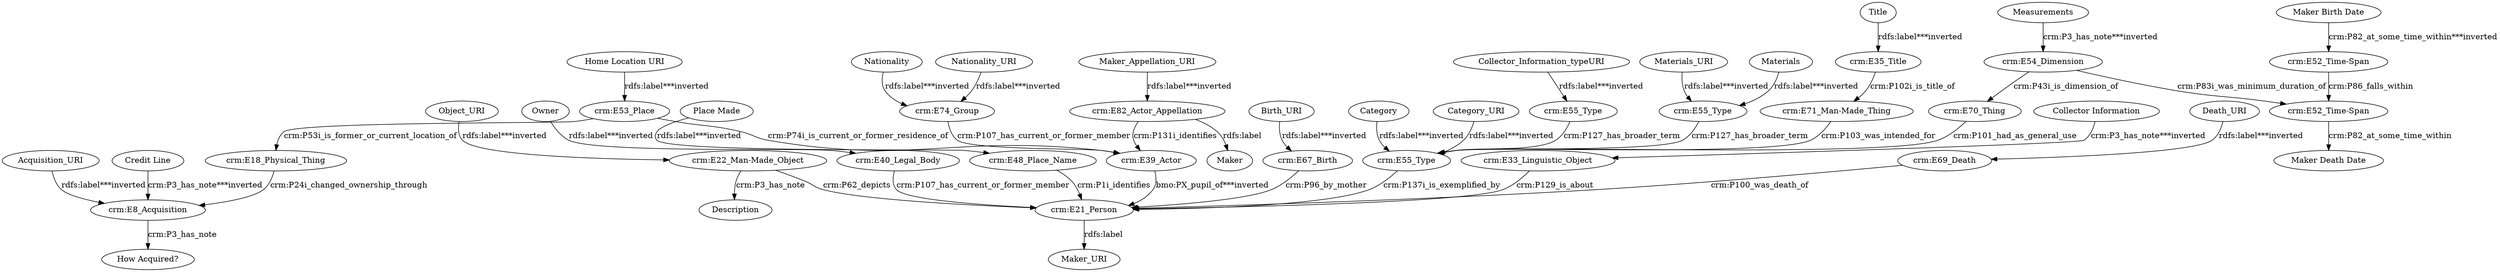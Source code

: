 digraph {
  Acquisition_URI [type=attribute_name,label=Acquisition_URI]
  "crm:E8_Acquisition1" [type=class_uri,label="crm:E8_Acquisition"]
  Birth_URI [type=attribute_name,label=Birth_URI]
  "crm:E67_Birth1" [type=class_uri,label="crm:E67_Birth"]
  Category [type=attribute_name,label=Category]
  "crm:E55_Type1" [type=class_uri,label="crm:E55_Type"]
  Category_URI [type=attribute_name,label=Category_URI]
  "Collector Information" [type=attribute_name,label="Collector Information"]
  "crm:E33_Linguistic_Object2" [type=class_uri,label="crm:E33_Linguistic_Object"]
  Collector_Information_typeURI [type=attribute_name,label=Collector_Information_typeURI]
  "crm:E55_Type3" [type=class_uri,label="crm:E55_Type"]
  "Credit Line" [type=attribute_name,label="Credit Line"]
  Death_URI [type=attribute_name,label=Death_URI]
  "crm:E69_Death1" [type=class_uri,label="crm:E69_Death"]
  "Home Location URI" [type=attribute_name,label="Home Location URI"]
  "crm:E53_Place2" [type=class_uri,label="crm:E53_Place"]
  "Maker Birth Date" [type=attribute_name,label="Maker Birth Date"]
  "crm:E52_Time-Span1" [type=class_uri,label="crm:E52_Time-Span"]
  Maker_Appellation_URI [type=attribute_name,label=Maker_Appellation_URI]
  "crm:E82_Actor_Appellation1" [type=class_uri,label="crm:E82_Actor_Appellation"]
  Materials [type=attribute_name,label=Materials]
  "crm:E55_Type2" [type=class_uri,label="crm:E55_Type"]
  Materials_URI [type=attribute_name,label=Materials_URI]
  Measurements [type=attribute_name,label=Measurements]
  "crm:E54_Dimension1" [type=class_uri,label="crm:E54_Dimension"]
  Nationality [type=attribute_name,label=Nationality]
  "crm:E74_Group1" [type=class_uri,label="crm:E74_Group"]
  Nationality_URI [type=attribute_name,label=Nationality_URI]
  Object_URI [type=attribute_name,label=Object_URI]
  "crm:E22_Man-Made_Object1" [type=class_uri,label="crm:E22_Man-Made_Object"]
  Owner [type=attribute_name,label=Owner]
  "crm:E40_Legal_Body1" [type=class_uri,label="crm:E40_Legal_Body"]
  "Place Made" [type=attribute_name,label="Place Made"]
  "crm:E48_Place_Name1" [type=class_uri,label="crm:E48_Place_Name"]
  Title [type=attribute_name,label=Title]
  "crm:E35_Title1" [type=class_uri,label="crm:E35_Title"]
  "crm:E18_Physical_Thing" [type=class_uri,label="crm:E18_Physical_Thing"]
  "crm:E21_Person1" [type=class_uri,label="crm:E21_Person"]
  Maker_URI [type=attribute_name,label=Maker_URI]
  Description [type=attribute_name,label=Description]
  "crm:E71_Man-Made_Thing" [type=class_uri,label="crm:E71_Man-Made_Thing"]
  "crm:E39_Actor" [type=class_uri,label="crm:E39_Actor"]
  "crm:E52_Time-Span2" [type=class_uri,label="crm:E52_Time-Span"]
  "Maker Death Date" [type=attribute_name,label="Maker Death Date"]
  "crm:E70_Thing" [type=class_uri,label="crm:E70_Thing"]
  Maker [type=attribute_name,label=Maker]
  "How Acquired?" [type=attribute_name,label="How Acquired?"]
  Acquisition_URI -> "crm:E8_Acquisition1" [type=st_property_uri,label="rdfs:label***inverted",weight=1]
  Birth_URI -> "crm:E67_Birth1" [type=st_property_uri,label="rdfs:label***inverted",weight=1]
  Category -> "crm:E55_Type1" [type=st_property_uri,label="rdfs:label***inverted",weight=1]
  Category_URI -> "crm:E55_Type1" [type=st_property_uri,label="rdfs:label***inverted",weight=1]
  "Collector Information" -> "crm:E33_Linguistic_Object2" [type=st_property_uri,label="crm:P3_has_note***inverted",weight=1]
  Collector_Information_typeURI -> "crm:E55_Type3" [type=st_property_uri,label="rdfs:label***inverted",weight=1]
  "Credit Line" -> "crm:E8_Acquisition1" [type=st_property_uri,label="crm:P3_has_note***inverted",weight=1]
  Death_URI -> "crm:E69_Death1" [type=st_property_uri,label="rdfs:label***inverted",weight=1]
  "Home Location URI" -> "crm:E53_Place2" [type=st_property_uri,label="rdfs:label***inverted",weight=1]
  "Maker Birth Date" -> "crm:E52_Time-Span1" [type=st_property_uri,label="crm:P82_at_some_time_within***inverted",weight=1]
  Maker_Appellation_URI -> "crm:E82_Actor_Appellation1" [type=st_property_uri,label="rdfs:label***inverted",weight=1]
  Materials -> "crm:E55_Type2" [type=st_property_uri,label="rdfs:label***inverted",weight=1]
  Materials_URI -> "crm:E55_Type2" [type=st_property_uri,label="rdfs:label***inverted",weight=1]
  Measurements -> "crm:E54_Dimension1" [type=st_property_uri,label="crm:P3_has_note***inverted",weight=1]
  Nationality -> "crm:E74_Group1" [type=st_property_uri,label="rdfs:label***inverted",weight=1]
  Nationality_URI -> "crm:E74_Group1" [type=st_property_uri,label="rdfs:label***inverted",weight=1]
  Object_URI -> "crm:E22_Man-Made_Object1" [type=st_property_uri,label="rdfs:label***inverted",weight=1]
  Owner -> "crm:E40_Legal_Body1" [type=st_property_uri,label="rdfs:label***inverted",weight=1]
  "Place Made" -> "crm:E48_Place_Name1" [type=st_property_uri,label="rdfs:label***inverted",weight=1]
  Title -> "crm:E35_Title1" [type=st_property_uri,label="rdfs:label***inverted",weight=1]
  "crm:E18_Physical_Thing" -> "crm:E8_Acquisition1" [label="crm:P24i_changed_ownership_through",type=direct_property_uri,weight=1]
  "crm:E21_Person1" -> Maker_URI [label="rdfs:label",type=st_property_uri]
  "crm:E22_Man-Made_Object1" -> Description [label="crm:P3_has_note",type=st_property_uri]
  "crm:E22_Man-Made_Object1" -> "crm:E21_Person1" [label="crm:P62_depicts",type=inherited,weight=4]
  "crm:E33_Linguistic_Object2" -> "crm:E21_Person1" [label="crm:P129_is_about",type=inherited,weight=4]
  "crm:E35_Title1" -> "crm:E71_Man-Made_Thing" [label="crm:P102i_is_title_of",type=direct_property_uri,weight=1]
  "crm:E39_Actor" -> "crm:E21_Person1" [type=direct_property_uri,label="bmo:PX_pupil_of***inverted",weight=1]
  "crm:E40_Legal_Body1" -> "crm:E21_Person1" [label="crm:P107_has_current_or_former_member",type=inherited,weight=4]
  "crm:E48_Place_Name1" -> "crm:E21_Person1" [label="crm:P1i_identifies",type=inherited,weight=4]
  "crm:E52_Time-Span1" -> "crm:E52_Time-Span2" [label="crm:P86_falls_within",type=direct_property_uri,weight=1]
  "crm:E52_Time-Span2" -> "Maker Death Date" [label="crm:P82_at_some_time_within",type=st_property_uri]
  "crm:E53_Place2" -> "crm:E18_Physical_Thing" [label="crm:P53i_is_former_or_current_location_of",type=direct_property_uri,weight=1]
  "crm:E53_Place2" -> "crm:E39_Actor" [label="crm:P74i_is_current_or_former_residence_of",type=direct_property_uri,weight=1]
  "crm:E54_Dimension1" -> "crm:E52_Time-Span2" [label="crm:P83i_was_minimum_duration_of",type=direct_property_uri,weight=1]
  "crm:E54_Dimension1" -> "crm:E70_Thing" [label="crm:P43i_is_dimension_of",type=direct_property_uri,weight=1]
  "crm:E55_Type1" -> "crm:E21_Person1" [label="crm:P137i_is_exemplified_by",type=inherited,weight=4]
  "crm:E55_Type2" -> "crm:E55_Type1" [label="crm:P127_has_broader_term",type=direct_property_uri,weight=1]
  "crm:E55_Type3" -> "crm:E55_Type1" [label="crm:P127_has_broader_term",type=direct_property_uri,weight=1]
  "crm:E67_Birth1" -> "crm:E21_Person1" [label="crm:P96_by_mother",type=direct_property_uri,weight=1]
  "crm:E69_Death1" -> "crm:E21_Person1" [label="crm:P100_was_death_of",type=direct_property_uri,weight=1]
  "crm:E70_Thing" -> "crm:E55_Type1" [label="crm:P101_had_as_general_use",type=direct_property_uri,weight=1]
  "crm:E71_Man-Made_Thing" -> "crm:E55_Type1" [label="crm:P103_was_intended_for",type=direct_property_uri,weight=1]
  "crm:E74_Group1" -> "crm:E39_Actor" [label="crm:P107_has_current_or_former_member",type=direct_property_uri,weight=1]
  "crm:E82_Actor_Appellation1" -> Maker [label="rdfs:label",type=st_property_uri]
  "crm:E82_Actor_Appellation1" -> "crm:E39_Actor" [label="crm:P131i_identifies",type=direct_property_uri,weight=1]
  "crm:E8_Acquisition1" -> "How Acquired?" [label="crm:P3_has_note",type=st_property_uri]
}
